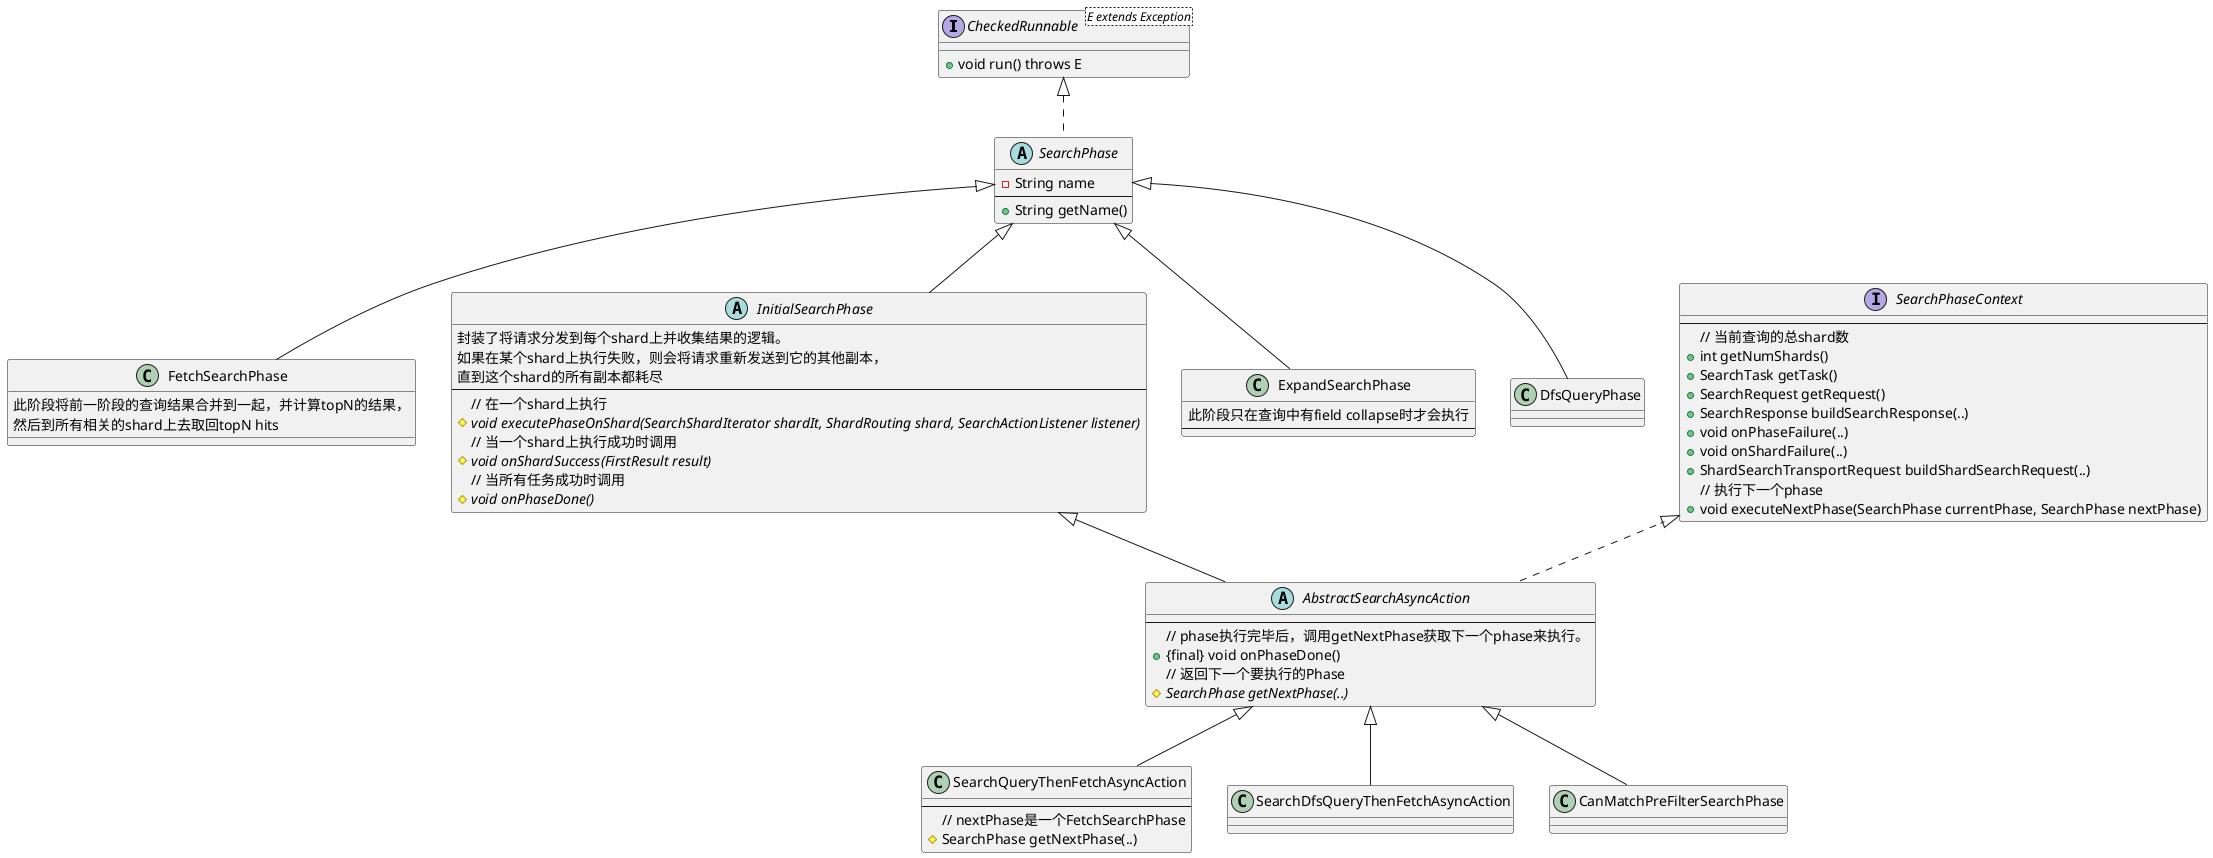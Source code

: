 @startuml

interface CheckedRunnable<E extends Exception>{
    +void run() throws E
}

abstract class SearchPhase implements CheckedRunnable{
    -String name
    ---
    +String getName()
}

class FetchSearchPhase extends SearchPhase{
    此阶段将前一阶段的查询结果合并到一起，并计算topN的结果，
    然后到所有相关的shard上去取回topN hits
}

abstract class InitialSearchPhase extends SearchPhase{
    封装了将请求分发到每个shard上并收集结果的逻辑。
    如果在某个shard上执行失败，则会将请求重新发送到它的其他副本，
    直到这个shard的所有副本都耗尽
    ---
    // 在一个shard上执行
    #{abstract} void executePhaseOnShard(SearchShardIterator shardIt, ShardRouting shard, SearchActionListener listener)
    // 当一个shard上执行成功时调用
    #{abstract} void onShardSuccess(FirstResult result)
    // 当所有任务成功时调用
    #{abstract} void onPhaseDone()
}

abstract class AbstractSearchAsyncAction extends InitialSearchPhase implements SearchPhaseContext{
    ---
    // phase执行完毕后，调用getNextPhase获取下一个phase来执行。
    +{final} void onPhaseDone()
    // 返回下一个要执行的Phase
    #{abstract} SearchPhase getNextPhase(..)
}

class SearchQueryThenFetchAsyncAction extends AbstractSearchAsyncAction{
    ---
    // nextPhase是一个FetchSearchPhase
    #SearchPhase getNextPhase(..)
}

class SearchDfsQueryThenFetchAsyncAction extends AbstractSearchAsyncAction{
}

class CanMatchPreFilterSearchPhase extends AbstractSearchAsyncAction{
}

class ExpandSearchPhase extends SearchPhase{
    此阶段只在查询中有field collapse时才会执行
    ---
}

class DfsQueryPhase extends SearchPhase{
}

interface SearchPhaseContext{
    ---
    // 当前查询的总shard数
    +int getNumShards()
    +SearchTask getTask()
    +SearchRequest getRequest()
    +SearchResponse buildSearchResponse(..)
    +void onPhaseFailure(..)
    +void onShardFailure(..)
    +ShardSearchTransportRequest buildShardSearchRequest(..)
    // 执行下一个phase
    +void executeNextPhase(SearchPhase currentPhase, SearchPhase nextPhase)
}

@enduml